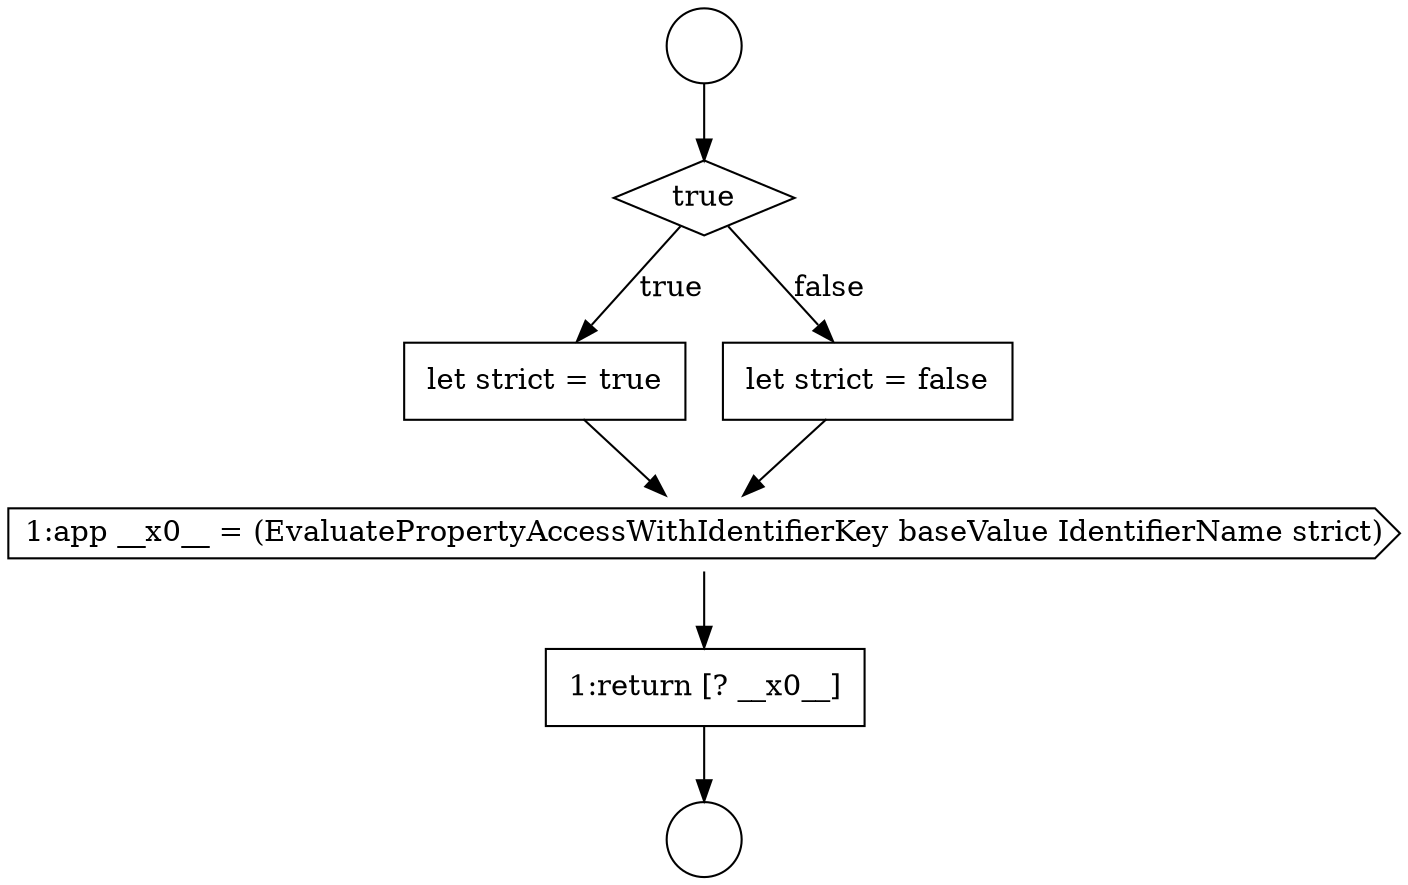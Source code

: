 digraph {
  node4839 [shape=diamond, label=<<font color="black">true</font>> color="black" fillcolor="white" style=filled]
  node4842 [shape=cds, label=<<font color="black">1:app __x0__ = (EvaluatePropertyAccessWithIdentifierKey baseValue IdentifierName strict)</font>> color="black" fillcolor="white" style=filled]
  node4840 [shape=none, margin=0, label=<<font color="black">
    <table border="0" cellborder="1" cellspacing="0" cellpadding="10">
      <tr><td align="left">let strict = true</td></tr>
    </table>
  </font>> color="black" fillcolor="white" style=filled]
  node4837 [shape=circle label=" " color="black" fillcolor="white" style=filled]
  node4838 [shape=circle label=" " color="black" fillcolor="white" style=filled]
  node4843 [shape=none, margin=0, label=<<font color="black">
    <table border="0" cellborder="1" cellspacing="0" cellpadding="10">
      <tr><td align="left">1:return [? __x0__]</td></tr>
    </table>
  </font>> color="black" fillcolor="white" style=filled]
  node4841 [shape=none, margin=0, label=<<font color="black">
    <table border="0" cellborder="1" cellspacing="0" cellpadding="10">
      <tr><td align="left">let strict = false</td></tr>
    </table>
  </font>> color="black" fillcolor="white" style=filled]
  node4842 -> node4843 [ color="black"]
  node4843 -> node4838 [ color="black"]
  node4839 -> node4840 [label=<<font color="black">true</font>> color="black"]
  node4839 -> node4841 [label=<<font color="black">false</font>> color="black"]
  node4837 -> node4839 [ color="black"]
  node4841 -> node4842 [ color="black"]
  node4840 -> node4842 [ color="black"]
}

